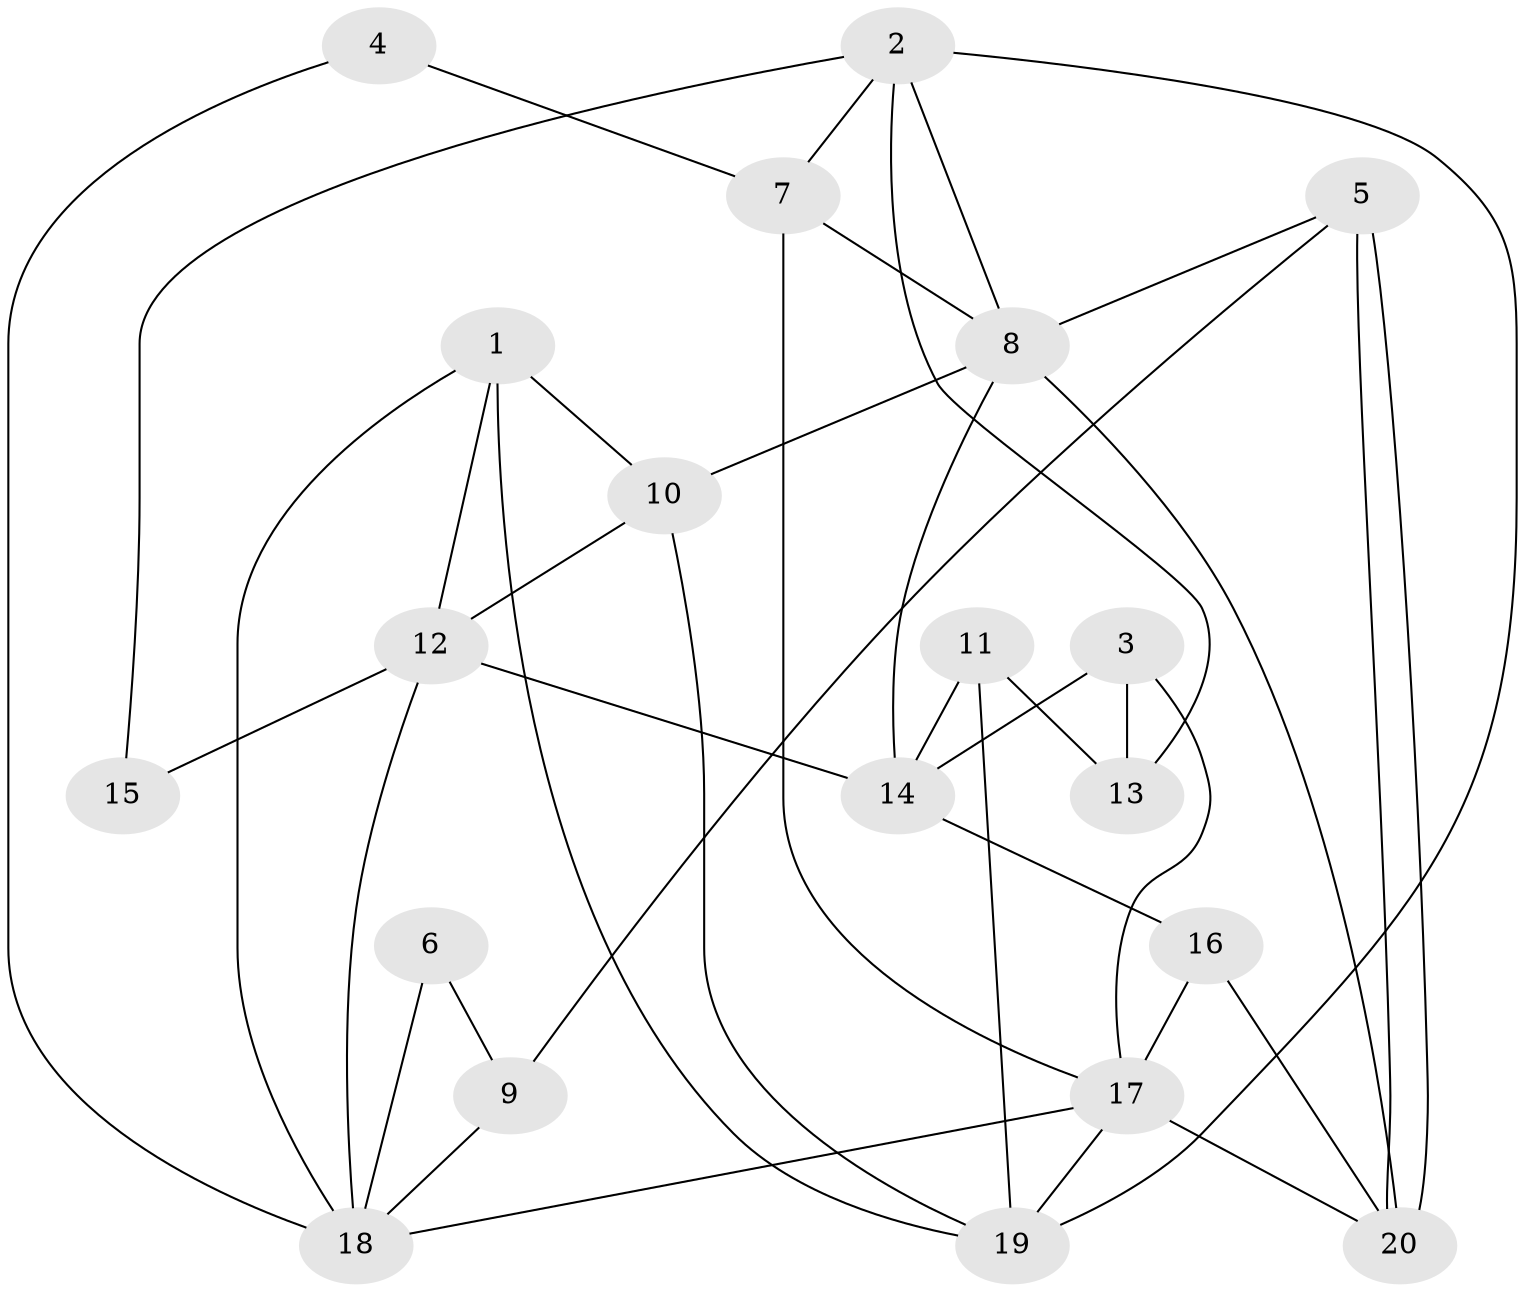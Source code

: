 // Generated by graph-tools (version 1.1) at 2025/46/02/15/25 05:46:28]
// undirected, 20 vertices, 40 edges
graph export_dot {
graph [start="1"]
  node [color=gray90,style=filled];
  1;
  2;
  3;
  4;
  5;
  6;
  7;
  8;
  9;
  10;
  11;
  12;
  13;
  14;
  15;
  16;
  17;
  18;
  19;
  20;
  1 -- 12;
  1 -- 19;
  1 -- 10;
  1 -- 18;
  2 -- 7;
  2 -- 19;
  2 -- 8;
  2 -- 13;
  2 -- 15;
  3 -- 13;
  3 -- 17;
  3 -- 14;
  4 -- 7;
  4 -- 18;
  5 -- 8;
  5 -- 20;
  5 -- 20;
  5 -- 9;
  6 -- 18;
  6 -- 9;
  7 -- 17;
  7 -- 8;
  8 -- 10;
  8 -- 14;
  8 -- 20;
  9 -- 18;
  10 -- 12;
  10 -- 19;
  11 -- 19;
  11 -- 14;
  11 -- 13;
  12 -- 14;
  12 -- 18;
  12 -- 15;
  14 -- 16;
  16 -- 20;
  16 -- 17;
  17 -- 20;
  17 -- 18;
  17 -- 19;
}
